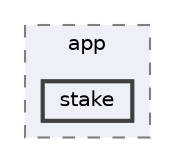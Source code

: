 digraph "stake"
{
 // INTERACTIVE_SVG=YES
 // LATEX_PDF_SIZE
  bgcolor="transparent";
  edge [fontname=Helvetica,fontsize=10,labelfontname=Helvetica,labelfontsize=10];
  node [fontname=Helvetica,fontsize=10,shape=box,height=0.2,width=0.4];
  compound=true
  subgraph clusterdir_ed29a99634e51eae1b8bea1bc48cb440 {
    graph [ bgcolor="#edf0f7", pencolor="grey50", label="app", fontname=Helvetica,fontsize=10 style="filled,dashed", URL="dir_ed29a99634e51eae1b8bea1bc48cb440.html",tooltip=""]
  dir_54b0ab028ee14f8bad7546302cd9eac4 [label="stake", fillcolor="#edf0f7", color="grey25", style="filled,bold", URL="dir_54b0ab028ee14f8bad7546302cd9eac4.html",tooltip=""];
  }
}
